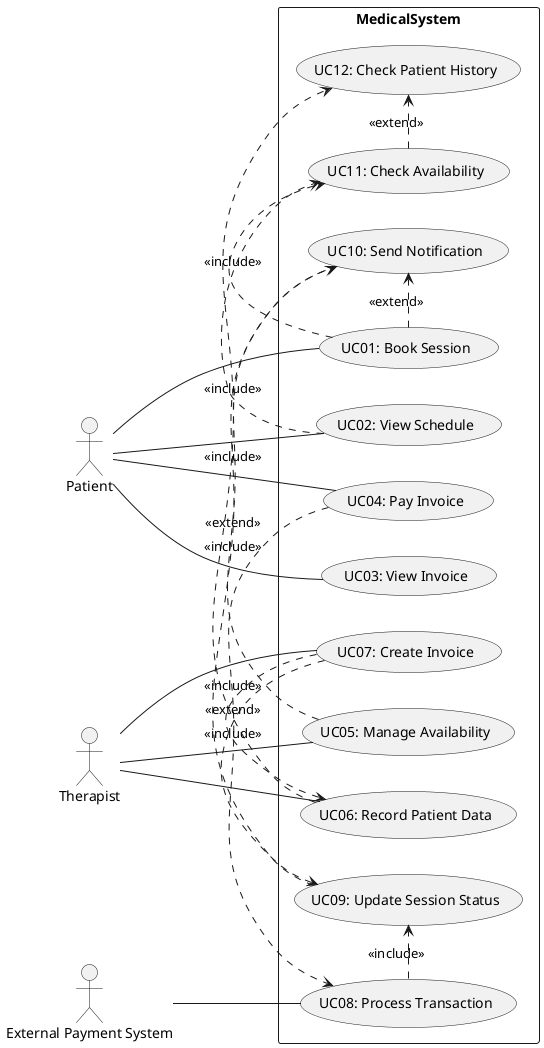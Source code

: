 @startuml
left to right direction
skinparam packageStyle rectangle

actor "Patient" as P
actor "Therapist" as T
actor "External Payment System" as EPS

package MedicalSystem {
    ' Core Use Cases (UC01 - UC10)
    (UC01: Book Session) as UC_BOOK
    (UC02: View Schedule) as UC_VIEW_SCHED
    (UC03: View Invoice) as UC_VIEW_INV
    (UC04: Pay Invoice) as UC_PAY
    (UC05: Manage Availability) as UC_MANAGE_T_SCHED
    (UC06: Record Patient Data) as UC_RECORD_DATA
    (UC07: Create Invoice) as UC_CREATE_INV
    (UC08: Process Transaction) as UC_PROCESS_TRANS
    (UC09: Update Session Status) as UC_UPDATE_STATUS
    (UC10: Send Notification) as UC_NOTIFY
    (UC11: Check Availability) as UC_CHECK_AVAIL
    (UC12: Check Patient History) as UC_CHECK_HISTORY

    P -- UC_BOOK
    P -- UC_VIEW_SCHED
    P -- UC_VIEW_INV
    P -- UC_PAY
    T -- UC_MANAGE_T_SCHED
    T -- UC_RECORD_DATA
    T -- UC_CREATE_INV
    EPS -- UC_PROCESS_TRANS

    UC_BOOK .> UC_CHECK_AVAIL : <<include>>
    UC_BOOK .> UC_NOTIFY : <<extend>> 
    UC_VIEW_SCHED .> UC_CHECK_AVAIL : <<include>>
    UC_PAY .> UC_PROCESS_TRANS : <<include>>
    UC_RECORD_DATA .> UC_CHECK_HISTORY : <<include>>
    UC_CREATE_INV .> UC_UPDATE_STATUS : <<include>>
    UC_PROCESS_TRANS .> UC_UPDATE_STATUS : <<include>>
    UC_UPDATE_STATUS .> UC_NOTIFY : <<include>>
    UC_MANAGE_T_SCHED .> UC_NOTIFY : <<extend>> 
    UC_CHECK_AVAIL .> UC_CHECK_HISTORY : <<extend>>
    UC_CREATE_INV .> UC_RECORD_DATA : <<extend>>
}
@enduml